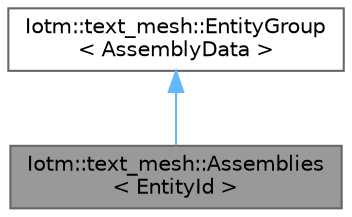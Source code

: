 digraph "Iotm::text_mesh::Assemblies&lt; EntityId &gt;"
{
 // INTERACTIVE_SVG=YES
 // LATEX_PDF_SIZE
  bgcolor="transparent";
  edge [fontname=Helvetica,fontsize=10,labelfontname=Helvetica,labelfontsize=10];
  node [fontname=Helvetica,fontsize=10,shape=box,height=0.2,width=0.4];
  Node1 [id="Node000001",label="Iotm::text_mesh::Assemblies\l\< EntityId \>",height=0.2,width=0.4,color="gray40", fillcolor="grey60", style="filled", fontcolor="black",tooltip=" "];
  Node2 -> Node1 [id="edge1_Node000001_Node000002",dir="back",color="steelblue1",style="solid",tooltip=" "];
  Node2 [id="Node000002",label="Iotm::text_mesh::EntityGroup\l\< AssemblyData \>",height=0.2,width=0.4,color="gray40", fillcolor="white", style="filled",URL="$classIotm_1_1text__mesh_1_1EntityGroup.html",tooltip=" "];
}
